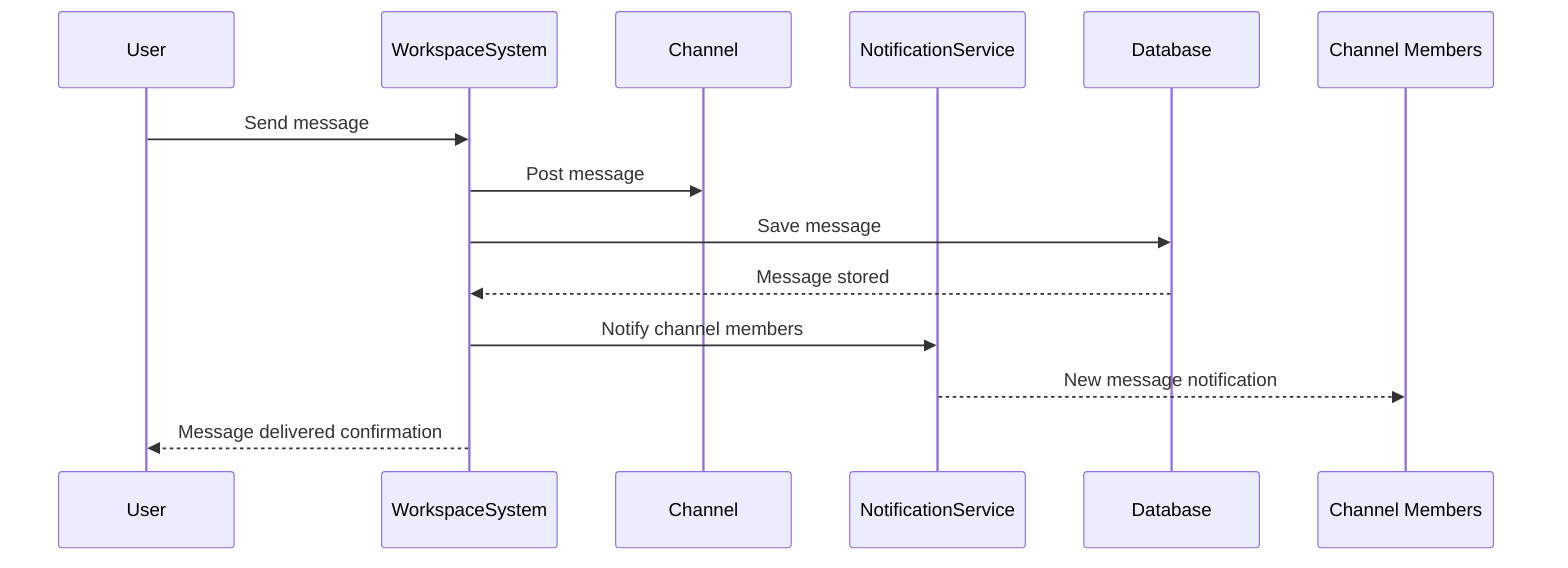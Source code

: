 sequenceDiagram
    participant User
    participant WorkspaceSystem
    participant Channel
    participant NotificationService
    participant Database

    User->>WorkspaceSystem: Send message
    WorkspaceSystem->>Channel: Post message
    WorkspaceSystem->>Database: Save message
    Database-->>WorkspaceSystem: Message stored
    WorkspaceSystem->>NotificationService: Notify channel members
    NotificationService-->>Channel Members: New message notification
    WorkspaceSystem-->>User: Message delivered confirmation
